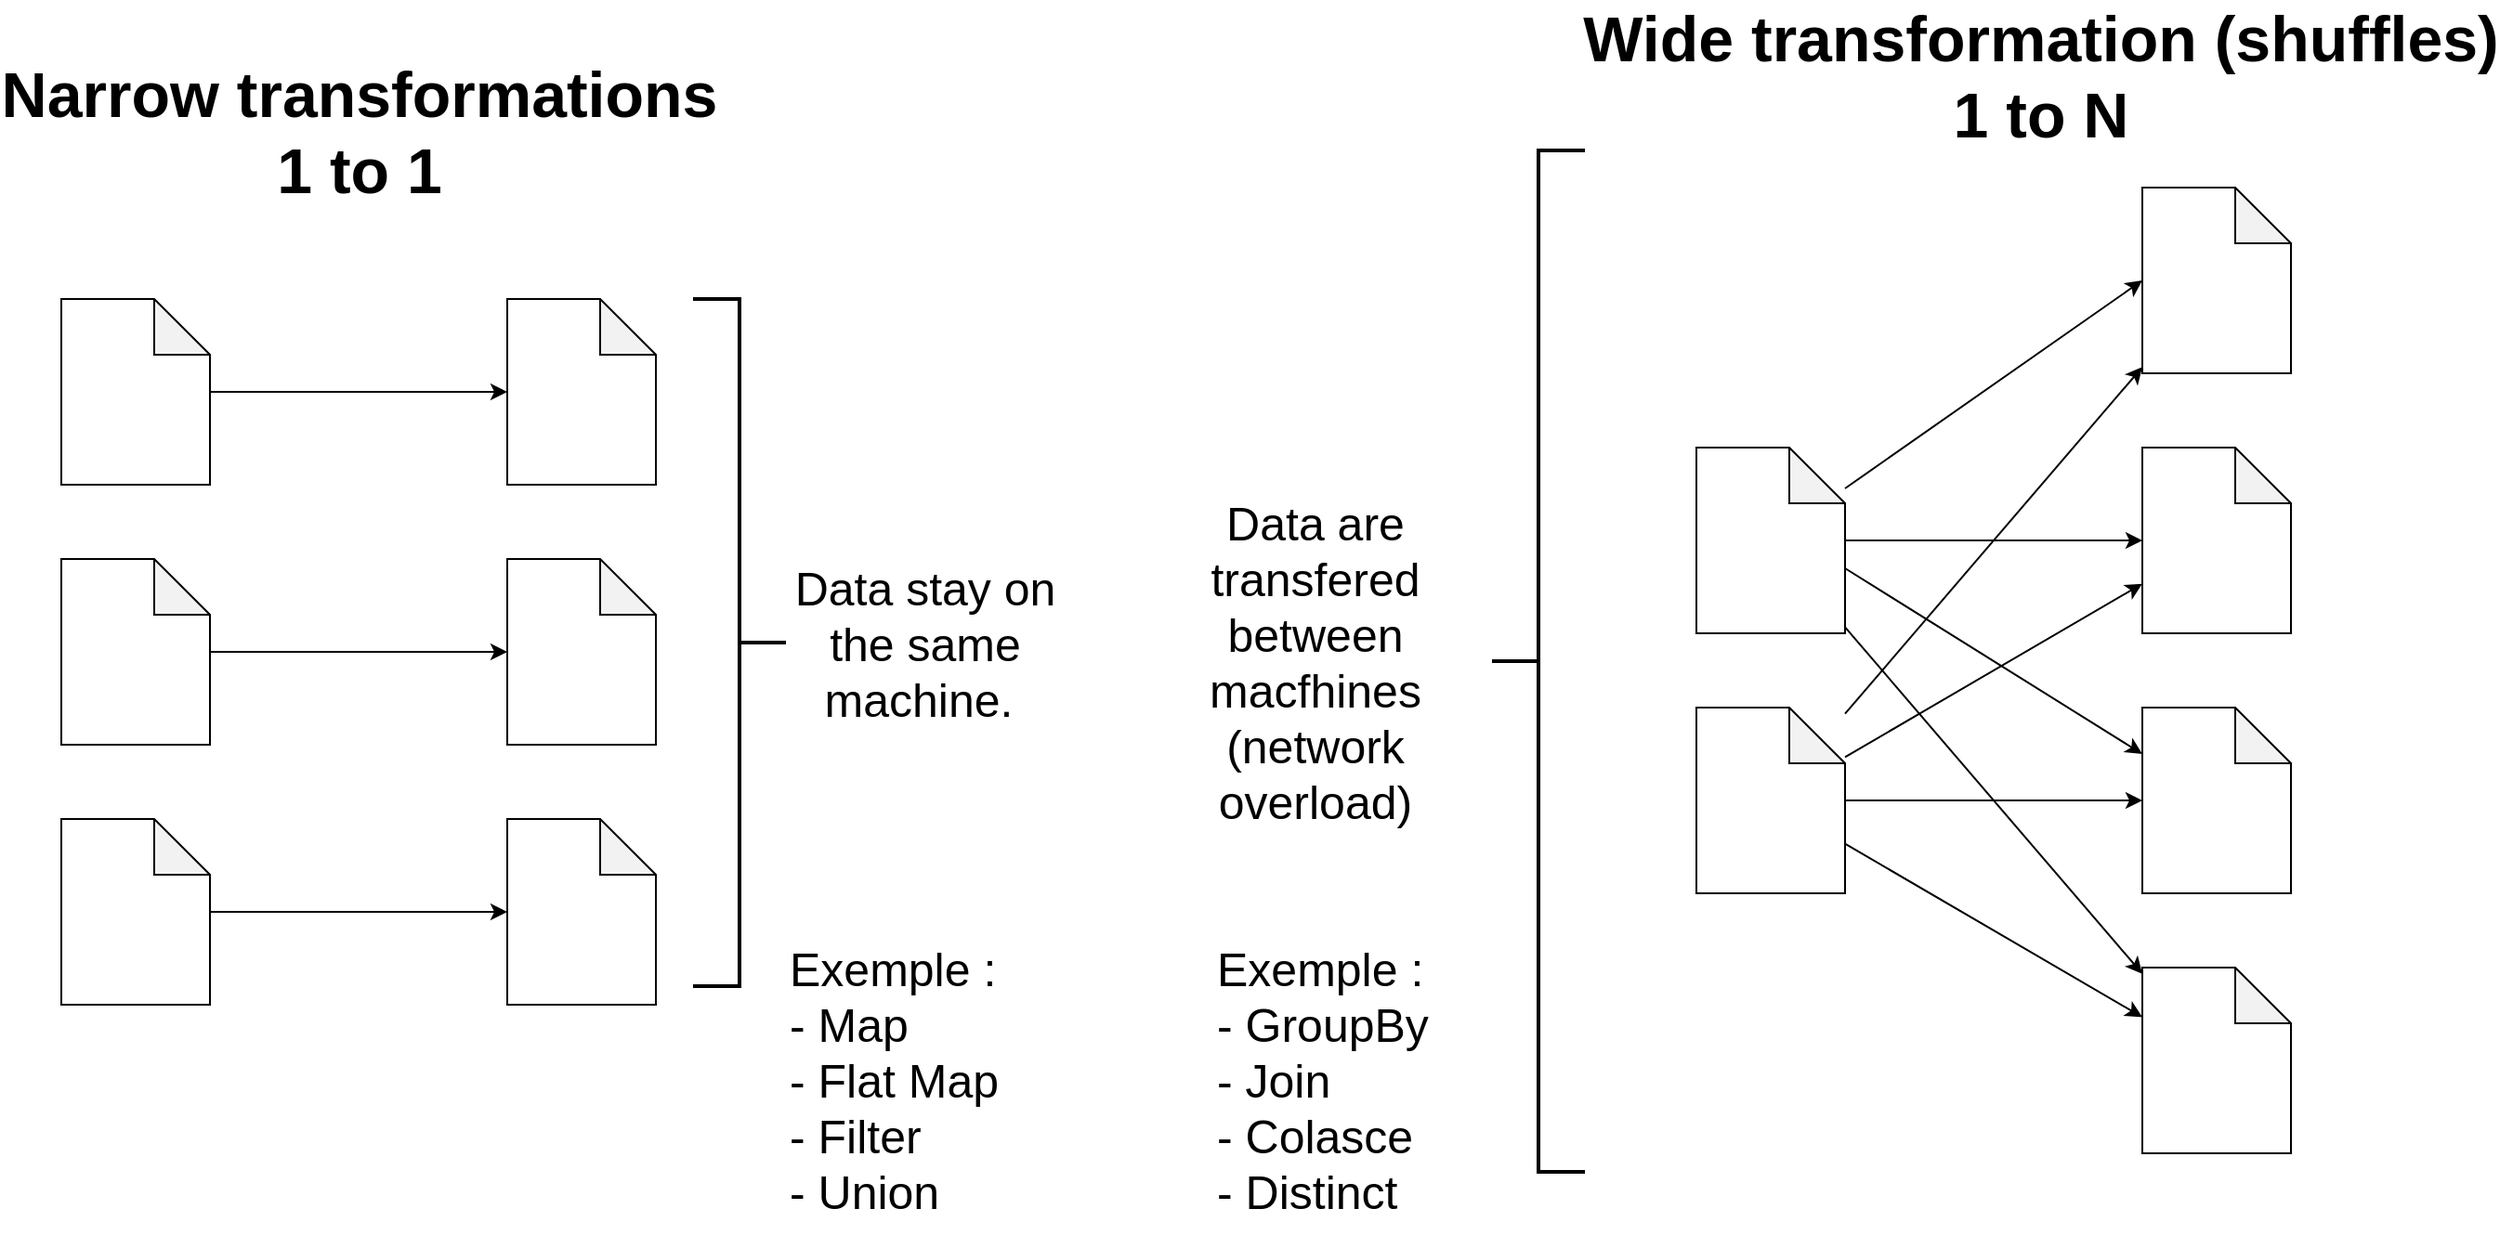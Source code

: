 <mxfile version="13.6.2" type="device"><diagram id="OaDiAnYnXmUE8yCiHB8D" name="Page-1"><mxGraphModel dx="2031" dy="1174" grid="1" gridSize="10" guides="1" tooltips="1" connect="1" arrows="1" fold="1" page="1" pageScale="1" pageWidth="1600" pageHeight="900" math="0" shadow="0"><root><mxCell id="0"/><mxCell id="1" parent="0"/><mxCell id="1KuyQgoQqMwiXnNY7M_k-16" style="edgeStyle=orthogonalEdgeStyle;rounded=0;orthogonalLoop=1;jettySize=auto;html=1;" edge="1" parent="1" source="1KuyQgoQqMwiXnNY7M_k-1" target="1KuyQgoQqMwiXnNY7M_k-4"><mxGeometry relative="1" as="geometry"/></mxCell><mxCell id="1KuyQgoQqMwiXnNY7M_k-1" value="" style="shape=note;whiteSpace=wrap;html=1;backgroundOutline=1;darkOpacity=0.05;" vertex="1" parent="1"><mxGeometry x="80" y="200" width="80" height="100" as="geometry"/></mxCell><mxCell id="1KuyQgoQqMwiXnNY7M_k-17" style="edgeStyle=orthogonalEdgeStyle;rounded=0;orthogonalLoop=1;jettySize=auto;html=1;" edge="1" parent="1" source="1KuyQgoQqMwiXnNY7M_k-2" target="1KuyQgoQqMwiXnNY7M_k-5"><mxGeometry relative="1" as="geometry"/></mxCell><mxCell id="1KuyQgoQqMwiXnNY7M_k-2" value="" style="shape=note;whiteSpace=wrap;html=1;backgroundOutline=1;darkOpacity=0.05;" vertex="1" parent="1"><mxGeometry x="80" y="340" width="80" height="100" as="geometry"/></mxCell><mxCell id="1KuyQgoQqMwiXnNY7M_k-18" style="edgeStyle=orthogonalEdgeStyle;rounded=0;orthogonalLoop=1;jettySize=auto;html=1;" edge="1" parent="1" source="1KuyQgoQqMwiXnNY7M_k-3" target="1KuyQgoQqMwiXnNY7M_k-6"><mxGeometry relative="1" as="geometry"/></mxCell><mxCell id="1KuyQgoQqMwiXnNY7M_k-3" value="" style="shape=note;whiteSpace=wrap;html=1;backgroundOutline=1;darkOpacity=0.05;" vertex="1" parent="1"><mxGeometry x="80" y="480" width="80" height="100" as="geometry"/></mxCell><mxCell id="1KuyQgoQqMwiXnNY7M_k-4" value="" style="shape=note;whiteSpace=wrap;html=1;backgroundOutline=1;darkOpacity=0.05;" vertex="1" parent="1"><mxGeometry x="320" y="200" width="80" height="100" as="geometry"/></mxCell><mxCell id="1KuyQgoQqMwiXnNY7M_k-5" value="" style="shape=note;whiteSpace=wrap;html=1;backgroundOutline=1;darkOpacity=0.05;" vertex="1" parent="1"><mxGeometry x="320" y="340" width="80" height="100" as="geometry"/></mxCell><mxCell id="1KuyQgoQqMwiXnNY7M_k-6" value="" style="shape=note;whiteSpace=wrap;html=1;backgroundOutline=1;darkOpacity=0.05;" vertex="1" parent="1"><mxGeometry x="320" y="480" width="80" height="100" as="geometry"/></mxCell><mxCell id="1KuyQgoQqMwiXnNY7M_k-19" style="rounded=0;orthogonalLoop=1;jettySize=auto;html=1;entryX=0;entryY=0.5;entryDx=0;entryDy=0;entryPerimeter=0;" edge="1" parent="1" source="1KuyQgoQqMwiXnNY7M_k-7" target="1KuyQgoQqMwiXnNY7M_k-14"><mxGeometry relative="1" as="geometry"/></mxCell><mxCell id="1KuyQgoQqMwiXnNY7M_k-20" style="edgeStyle=none;rounded=0;orthogonalLoop=1;jettySize=auto;html=1;" edge="1" parent="1" source="1KuyQgoQqMwiXnNY7M_k-7" target="1KuyQgoQqMwiXnNY7M_k-11"><mxGeometry relative="1" as="geometry"/></mxCell><mxCell id="1KuyQgoQqMwiXnNY7M_k-21" style="edgeStyle=none;rounded=0;orthogonalLoop=1;jettySize=auto;html=1;exitX=0;exitY=0;exitDx=80;exitDy=65;exitPerimeter=0;" edge="1" parent="1" source="1KuyQgoQqMwiXnNY7M_k-7" target="1KuyQgoQqMwiXnNY7M_k-12"><mxGeometry relative="1" as="geometry"/></mxCell><mxCell id="1KuyQgoQqMwiXnNY7M_k-22" style="edgeStyle=none;rounded=0;orthogonalLoop=1;jettySize=auto;html=1;" edge="1" parent="1" source="1KuyQgoQqMwiXnNY7M_k-7" target="1KuyQgoQqMwiXnNY7M_k-13"><mxGeometry relative="1" as="geometry"/></mxCell><mxCell id="1KuyQgoQqMwiXnNY7M_k-7" value="" style="shape=note;whiteSpace=wrap;html=1;backgroundOutline=1;darkOpacity=0.05;" vertex="1" parent="1"><mxGeometry x="960" y="280" width="80" height="100" as="geometry"/></mxCell><mxCell id="1KuyQgoQqMwiXnNY7M_k-24" style="edgeStyle=none;rounded=0;orthogonalLoop=1;jettySize=auto;html=1;" edge="1" parent="1" source="1KuyQgoQqMwiXnNY7M_k-8" target="1KuyQgoQqMwiXnNY7M_k-14"><mxGeometry relative="1" as="geometry"/></mxCell><mxCell id="1KuyQgoQqMwiXnNY7M_k-25" style="edgeStyle=none;rounded=0;orthogonalLoop=1;jettySize=auto;html=1;" edge="1" parent="1" source="1KuyQgoQqMwiXnNY7M_k-8" target="1KuyQgoQqMwiXnNY7M_k-11"><mxGeometry relative="1" as="geometry"/></mxCell><mxCell id="1KuyQgoQqMwiXnNY7M_k-26" style="edgeStyle=none;rounded=0;orthogonalLoop=1;jettySize=auto;html=1;" edge="1" parent="1" source="1KuyQgoQqMwiXnNY7M_k-8" target="1KuyQgoQqMwiXnNY7M_k-12"><mxGeometry relative="1" as="geometry"/></mxCell><mxCell id="1KuyQgoQqMwiXnNY7M_k-27" style="edgeStyle=none;rounded=0;orthogonalLoop=1;jettySize=auto;html=1;" edge="1" parent="1" source="1KuyQgoQqMwiXnNY7M_k-8" target="1KuyQgoQqMwiXnNY7M_k-13"><mxGeometry relative="1" as="geometry"/></mxCell><mxCell id="1KuyQgoQqMwiXnNY7M_k-8" value="" style="shape=note;whiteSpace=wrap;html=1;backgroundOutline=1;darkOpacity=0.05;" vertex="1" parent="1"><mxGeometry x="960" y="420" width="80" height="100" as="geometry"/></mxCell><mxCell id="1KuyQgoQqMwiXnNY7M_k-11" value="" style="shape=note;whiteSpace=wrap;html=1;backgroundOutline=1;darkOpacity=0.05;" vertex="1" parent="1"><mxGeometry x="1200" y="280" width="80" height="100" as="geometry"/></mxCell><mxCell id="1KuyQgoQqMwiXnNY7M_k-12" value="" style="shape=note;whiteSpace=wrap;html=1;backgroundOutline=1;darkOpacity=0.05;" vertex="1" parent="1"><mxGeometry x="1200" y="420" width="80" height="100" as="geometry"/></mxCell><mxCell id="1KuyQgoQqMwiXnNY7M_k-13" value="" style="shape=note;whiteSpace=wrap;html=1;backgroundOutline=1;darkOpacity=0.05;" vertex="1" parent="1"><mxGeometry x="1200" y="560" width="80" height="100" as="geometry"/></mxCell><mxCell id="1KuyQgoQqMwiXnNY7M_k-14" value="" style="shape=note;whiteSpace=wrap;html=1;backgroundOutline=1;darkOpacity=0.05;" vertex="1" parent="1"><mxGeometry x="1200" y="140" width="80" height="100" as="geometry"/></mxCell><mxCell id="1KuyQgoQqMwiXnNY7M_k-30" value="&lt;font style=&quot;font-size: 34px&quot;&gt;Narrow transformations&lt;br&gt;1 to 1&lt;br&gt;&lt;/font&gt;" style="text;strokeColor=none;fillColor=none;html=1;fontSize=24;fontStyle=1;verticalAlign=middle;align=center;" vertex="1" parent="1"><mxGeometry x="90" y="90" width="300" height="40" as="geometry"/></mxCell><mxCell id="1KuyQgoQqMwiXnNY7M_k-31" value="&lt;font style=&quot;font-size: 34px&quot;&gt;Wide transformation (shuffles)&lt;br&gt;1 to N&lt;br&gt;&lt;/font&gt;" style="text;strokeColor=none;fillColor=none;html=1;fontSize=24;fontStyle=1;verticalAlign=middle;align=center;" vertex="1" parent="1"><mxGeometry x="960" y="60" width="370" height="40" as="geometry"/></mxCell><mxCell id="1KuyQgoQqMwiXnNY7M_k-32" value="&lt;font style=&quot;font-size: 25px&quot;&gt;Exemple :&lt;br&gt;- Map&lt;br&gt;- Flat Map&lt;br&gt;- Filter&lt;br&gt;- Union&lt;/font&gt;" style="text;html=1;strokeColor=none;fillColor=none;align=left;verticalAlign=middle;whiteSpace=wrap;rounded=0;" vertex="1" parent="1"><mxGeometry x="470" y="530" width="140" height="180" as="geometry"/></mxCell><mxCell id="1KuyQgoQqMwiXnNY7M_k-33" value="&lt;font style=&quot;font-size: 25px&quot;&gt;Exemple :&lt;br&gt;- GroupBy&lt;br&gt;- Join&lt;br&gt;- Colasce&lt;br&gt;- Distinct&lt;/font&gt;" style="text;html=1;strokeColor=none;fillColor=none;align=left;verticalAlign=middle;whiteSpace=wrap;rounded=0;" vertex="1" parent="1"><mxGeometry x="700" y="530" width="140" height="180" as="geometry"/></mxCell><mxCell id="1KuyQgoQqMwiXnNY7M_k-34" value="&lt;font style=&quot;font-size: 25px&quot;&gt;Data stay on the same machine.&amp;nbsp;&lt;/font&gt;" style="text;html=1;strokeColor=none;fillColor=none;align=center;verticalAlign=middle;whiteSpace=wrap;rounded=0;" vertex="1" parent="1"><mxGeometry x="470" y="305" width="150" height="160" as="geometry"/></mxCell><mxCell id="1KuyQgoQqMwiXnNY7M_k-35" value="&lt;font style=&quot;font-size: 25px&quot;&gt;Data are transfered between macfhines (network overload)&lt;/font&gt;" style="text;html=1;strokeColor=none;fillColor=none;align=center;verticalAlign=middle;whiteSpace=wrap;rounded=0;" vertex="1" parent="1"><mxGeometry x="680" y="302.5" width="150" height="185" as="geometry"/></mxCell><mxCell id="1KuyQgoQqMwiXnNY7M_k-36" value="" style="strokeWidth=2;html=1;shape=mxgraph.flowchart.annotation_2;align=left;labelPosition=right;pointerEvents=1;perimeterSpacing=4;rotation=-180;" vertex="1" parent="1"><mxGeometry x="420" y="200" width="50" height="370" as="geometry"/></mxCell><mxCell id="1KuyQgoQqMwiXnNY7M_k-37" value="" style="strokeWidth=2;html=1;shape=mxgraph.flowchart.annotation_2;align=left;labelPosition=right;pointerEvents=1;gradientColor=none;" vertex="1" parent="1"><mxGeometry x="850" y="120" width="50" height="550" as="geometry"/></mxCell></root></mxGraphModel></diagram></mxfile>
